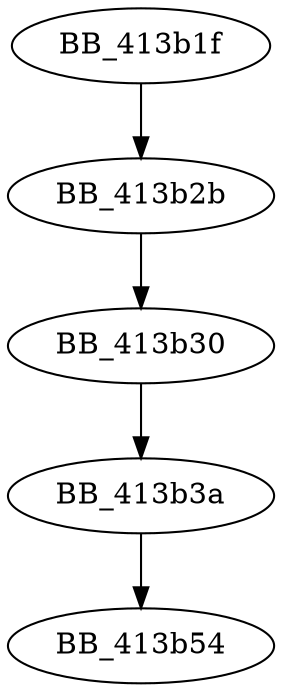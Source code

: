 DiGraph __callthreadstartex{
BB_413b1f->BB_413b2b
BB_413b2b->BB_413b30
BB_413b30->BB_413b3a
BB_413b3a->BB_413b54
}

